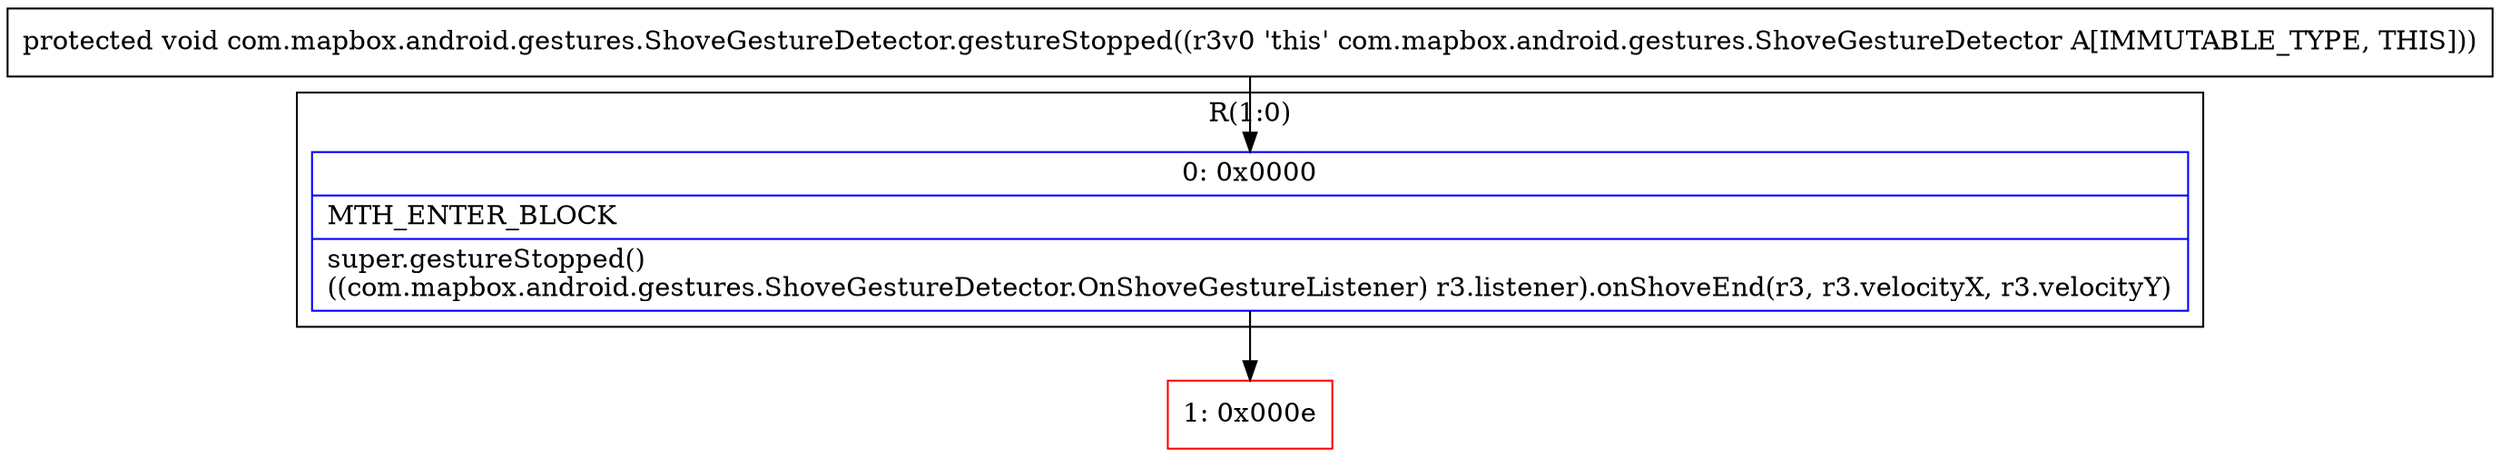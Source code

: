digraph "CFG forcom.mapbox.android.gestures.ShoveGestureDetector.gestureStopped()V" {
subgraph cluster_Region_1291338029 {
label = "R(1:0)";
node [shape=record,color=blue];
Node_0 [shape=record,label="{0\:\ 0x0000|MTH_ENTER_BLOCK\l|super.gestureStopped()\l((com.mapbox.android.gestures.ShoveGestureDetector.OnShoveGestureListener) r3.listener).onShoveEnd(r3, r3.velocityX, r3.velocityY)\l}"];
}
Node_1 [shape=record,color=red,label="{1\:\ 0x000e}"];
MethodNode[shape=record,label="{protected void com.mapbox.android.gestures.ShoveGestureDetector.gestureStopped((r3v0 'this' com.mapbox.android.gestures.ShoveGestureDetector A[IMMUTABLE_TYPE, THIS])) }"];
MethodNode -> Node_0;
Node_0 -> Node_1;
}

